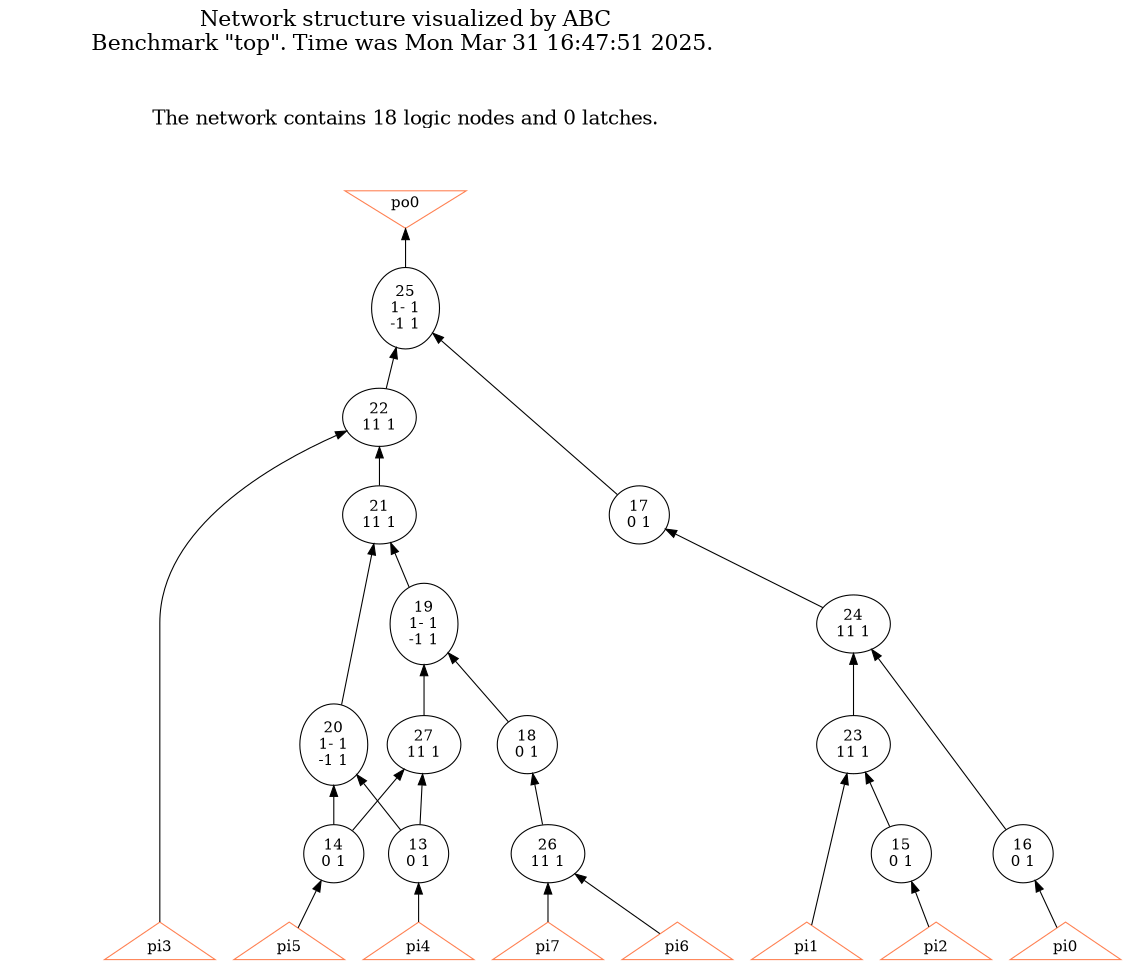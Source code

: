 # Network structure generated by ABC

digraph network {
size = "7.5,10";
center = true;
edge [dir = back];

{
  node [shape = plaintext];
  edge [style = invis];
  LevelTitle1 [label=""];
  LevelTitle2 [label=""];
  Level7 [label = ""];
  Level6 [label = ""];
  Level5 [label = ""];
  Level4 [label = ""];
  Level3 [label = ""];
  Level2 [label = ""];
  Level1 [label = ""];
  Level0 [label = ""];
  LevelTitle1 ->  LevelTitle2 ->  Level7 ->  Level6 ->  Level5 ->  Level4 ->  Level3 ->  Level2 ->  Level1 ->  Level0;
}

{
  rank = same;
  LevelTitle1;
  title1 [shape=plaintext,
          fontsize=20,
          fontname = "Times-Roman",
          label="Network structure visualized by ABC\nBenchmark \"top\". Time was Mon Mar 31 16:47:51 2025. "
         ];
}

{
  rank = same;
  LevelTitle2;
  title2 [shape=plaintext,
          fontsize=18,
          fontname = "Times-Roman",
          label="The network contains 18 logic nodes and 0 latches.\n"
         ];
}

{
  rank = same;
  Level7;
  Node9 [label = "po0", shape = invtriangle, color = coral, fillcolor = coral];
}

{
  rank = same;
  Level6;
  Node25 [label = "25\n1- 1\n-1 1", shape = ellipse];
}

{
  rank = same;
  Level5;
  Node22 [label = "22\n11 1", shape = ellipse];
}

{
  rank = same;
  Level4;
  Node17 [label = "17\n0 1", shape = ellipse];
  Node21 [label = "21\n11 1", shape = ellipse];
}

{
  rank = same;
  Level3;
  Node19 [label = "19\n1- 1\n-1 1", shape = ellipse];
  Node24 [label = "24\n11 1", shape = ellipse];
}

{
  rank = same;
  Level2;
  Node18 [label = "18\n0 1", shape = ellipse];
  Node20 [label = "20\n1- 1\n-1 1", shape = ellipse];
  Node23 [label = "23\n11 1", shape = ellipse];
  Node27 [label = "27\n11 1", shape = ellipse];
}

{
  rank = same;
  Level1;
  Node13 [label = "13\n0 1", shape = ellipse];
  Node14 [label = "14\n0 1", shape = ellipse];
  Node15 [label = "15\n0 1", shape = ellipse];
  Node16 [label = "16\n0 1", shape = ellipse];
  Node26 [label = "26\n11 1", shape = ellipse];
}

{
  rank = same;
  Level0;
  Node1 [label = "pi0", shape = triangle, color = coral, fillcolor = coral];
  Node2 [label = "pi1", shape = triangle, color = coral, fillcolor = coral];
  Node3 [label = "pi2", shape = triangle, color = coral, fillcolor = coral];
  Node4 [label = "pi3", shape = triangle, color = coral, fillcolor = coral];
  Node5 [label = "pi4", shape = triangle, color = coral, fillcolor = coral];
  Node6 [label = "pi5", shape = triangle, color = coral, fillcolor = coral];
  Node7 [label = "pi6", shape = triangle, color = coral, fillcolor = coral];
  Node8 [label = "pi7", shape = triangle, color = coral, fillcolor = coral];
}

title1 -> title2 [style = invis];
title2 -> Node9 [style = invis];
Node9 -> Node25 [style = solid];
Node13 -> Node5 [style = solid];
Node14 -> Node6 [style = solid];
Node15 -> Node3 [style = solid];
Node16 -> Node1 [style = solid];
Node17 -> Node24 [style = solid];
Node18 -> Node26 [style = solid];
Node19 -> Node18 [style = solid];
Node19 -> Node27 [style = solid];
Node20 -> Node13 [style = solid];
Node20 -> Node14 [style = solid];
Node21 -> Node19 [style = solid];
Node21 -> Node20 [style = solid];
Node22 -> Node21 [style = solid];
Node22 -> Node4 [style = solid];
Node23 -> Node2 [style = solid];
Node23 -> Node15 [style = solid];
Node24 -> Node23 [style = solid];
Node24 -> Node16 [style = solid];
Node25 -> Node22 [style = solid];
Node25 -> Node17 [style = solid];
Node26 -> Node7 [style = solid];
Node26 -> Node8 [style = solid];
Node27 -> Node13 [style = solid];
Node27 -> Node14 [style = solid];
}

